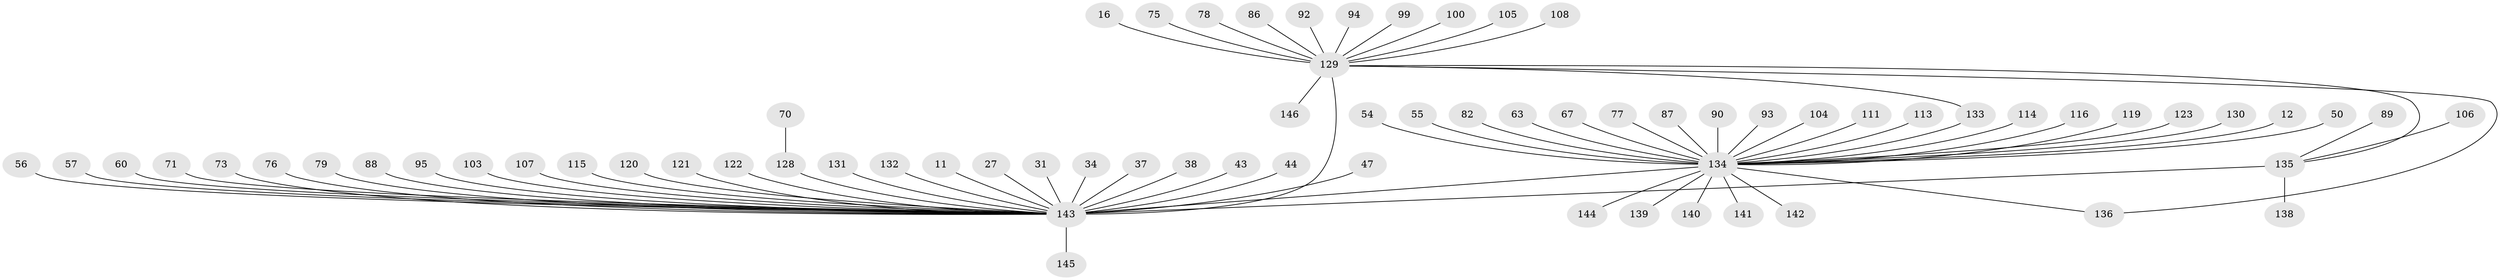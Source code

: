 // original degree distribution, {11: 0.00684931506849315, 34: 0.00684931506849315, 14: 0.00684931506849315, 2: 0.22602739726027396, 5: 0.0273972602739726, 4: 0.0547945205479452, 6: 0.0136986301369863, 1: 0.547945205479452, 3: 0.08904109589041095, 9: 0.0136986301369863, 10: 0.00684931506849315}
// Generated by graph-tools (version 1.1) at 2025/47/03/09/25 04:47:29]
// undirected, 73 vertices, 75 edges
graph export_dot {
graph [start="1"]
  node [color=gray90,style=filled];
  11;
  12;
  16;
  27;
  31 [super="+26"];
  34;
  37;
  38;
  43;
  44;
  47;
  50;
  54;
  55;
  56;
  57;
  60;
  63;
  67;
  70;
  71;
  73;
  75;
  76;
  77;
  78;
  79;
  82;
  86;
  87 [super="+41"];
  88;
  89;
  90;
  92;
  93 [super="+45"];
  94;
  95 [super="+69"];
  99;
  100;
  103 [super="+51"];
  104;
  105;
  106 [super="+80"];
  107;
  108;
  111;
  113 [super="+19+39+62"];
  114;
  115;
  116 [super="+61"];
  119 [super="+29"];
  120 [super="+42+72+101+118"];
  121 [super="+84"];
  122;
  123;
  128 [super="+46"];
  129 [super="+102+109+81"];
  130 [super="+91+125+126"];
  131 [super="+65"];
  132;
  133;
  134 [super="+53+52+25"];
  135 [super="+97"];
  136 [super="+117"];
  138;
  139;
  140;
  141 [super="+36"];
  142 [super="+98"];
  143 [super="+40+28+124+83+112+137+85"];
  144 [super="+48+74"];
  145 [super="+110"];
  146;
  11 -- 143;
  12 -- 134;
  16 -- 129;
  27 -- 143;
  31 -- 143;
  34 -- 143;
  37 -- 143;
  38 -- 143;
  43 -- 143;
  44 -- 143;
  47 -- 143;
  50 -- 134;
  54 -- 134 [weight=2];
  55 -- 134;
  56 -- 143 [weight=2];
  57 -- 143;
  60 -- 143;
  63 -- 134;
  67 -- 134;
  70 -- 128;
  71 -- 143;
  73 -- 143;
  75 -- 129;
  76 -- 143;
  77 -- 134;
  78 -- 129;
  79 -- 143;
  82 -- 134;
  86 -- 129;
  87 -- 134;
  88 -- 143;
  89 -- 135;
  90 -- 134;
  92 -- 129;
  93 -- 134 [weight=3];
  94 -- 129;
  95 -- 143;
  99 -- 129;
  100 -- 129;
  103 -- 143;
  104 -- 134;
  105 -- 129;
  106 -- 135;
  107 -- 143;
  108 -- 129;
  111 -- 134;
  113 -- 134;
  114 -- 134;
  115 -- 143;
  116 -- 134;
  119 -- 134;
  120 -- 143;
  121 -- 143;
  122 -- 143;
  123 -- 134;
  128 -- 143 [weight=2];
  129 -- 135;
  129 -- 143 [weight=7];
  129 -- 146;
  129 -- 136;
  129 -- 133;
  130 -- 134;
  131 -- 143;
  132 -- 143;
  133 -- 134;
  134 -- 141 [weight=2];
  134 -- 136;
  134 -- 139;
  134 -- 140;
  134 -- 143 [weight=7];
  134 -- 144;
  134 -- 142;
  135 -- 138;
  135 -- 143 [weight=3];
  143 -- 145;
}

